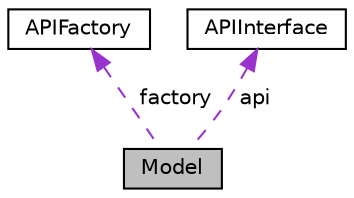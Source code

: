 digraph "Model"
{
 // LATEX_PDF_SIZE
  edge [fontname="Helvetica",fontsize="10",labelfontname="Helvetica",labelfontsize="10"];
  node [fontname="Helvetica",fontsize="10",shape=record];
  Node1 [label="Model",height=0.2,width=0.4,color="black", fillcolor="grey75", style="filled", fontcolor="black",tooltip="Class used to handle data processing Class generates an API object using the APIFactory Class & then ..."];
  Node2 -> Node1 [dir="back",color="darkorchid3",fontsize="10",style="dashed",label=" factory" ,fontname="Helvetica"];
  Node2 [label="APIFactory",height=0.2,width=0.4,color="black", fillcolor="white", style="filled",URL="$classAPIFactory.html",tooltip="API Factory to return types of API objects depending on what client requested Class uses string passe..."];
  Node3 -> Node1 [dir="back",color="darkorchid3",fontsize="10",style="dashed",label=" api" ,fontname="Helvetica"];
  Node3 [label="APIInterface",height=0.2,width=0.4,color="black", fillcolor="white", style="filled",URL="$classAPIInterface.html",tooltip="Interface to define general API object Different types of API objects implement interface (evident by..."];
}
